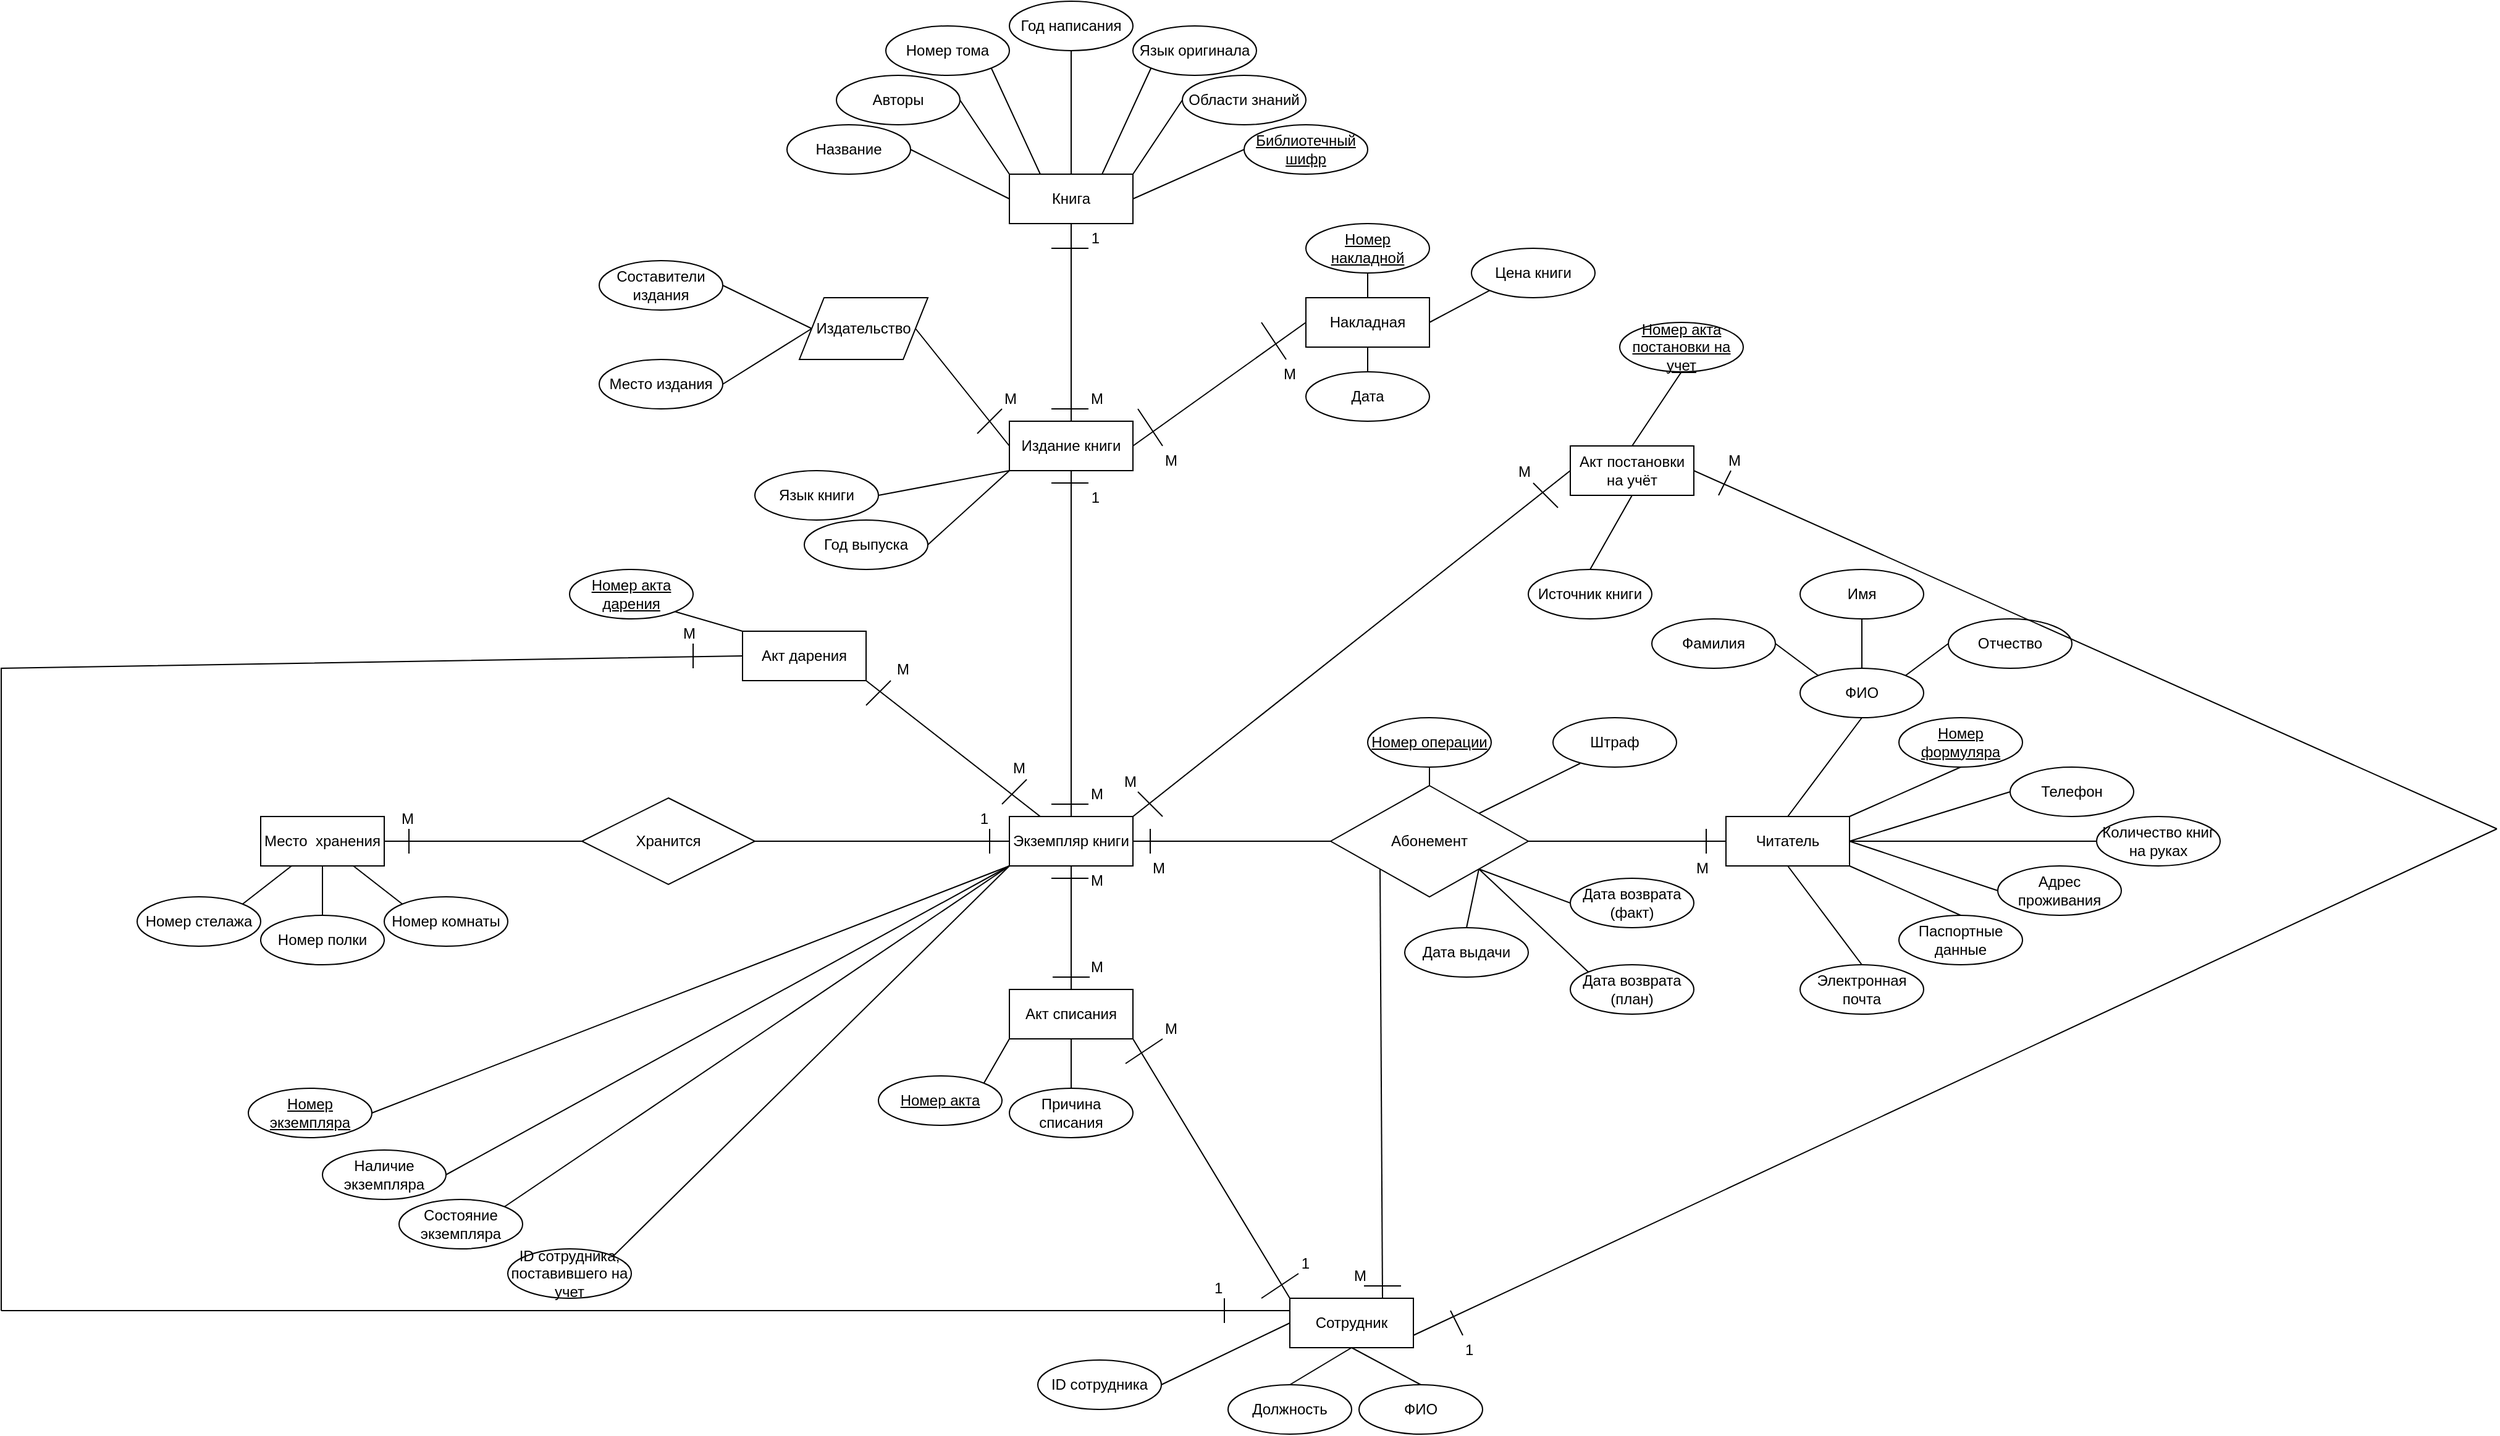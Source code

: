 <mxfile version="21.3.8" type="device">
  <diagram name="Страница 1" id="fXAOdJVnVw7LRPHsal0p">
    <mxGraphModel dx="1775" dy="2585" grid="1" gridSize="10" guides="1" tooltips="1" connect="1" arrows="1" fold="1" page="1" pageScale="2" pageWidth="1169" pageHeight="827" background="none" math="0" shadow="0">
      <root>
        <mxCell id="0" />
        <mxCell id="1" parent="0" />
        <mxCell id="p1_Be9C10OXRyCUgE8wA-2" value="&lt;div&gt;Читатель&lt;/div&gt;" style="whiteSpace=wrap;html=1;align=center;" parent="1" vertex="1">
          <mxGeometry x="1546" y="650" width="100" height="40" as="geometry" />
        </mxCell>
        <mxCell id="p1_Be9C10OXRyCUgE8wA-4" value="&lt;div&gt;ФИО&lt;/div&gt;" style="ellipse;whiteSpace=wrap;html=1;align=center;fontStyle=0" parent="1" vertex="1">
          <mxGeometry x="1606" y="530" width="100" height="40" as="geometry" />
        </mxCell>
        <mxCell id="p1_Be9C10OXRyCUgE8wA-5" value="Номер формуляра" style="ellipse;whiteSpace=wrap;html=1;align=center;fontStyle=4" parent="1" vertex="1">
          <mxGeometry x="1686" y="570" width="100" height="40" as="geometry" />
        </mxCell>
        <mxCell id="p1_Be9C10OXRyCUgE8wA-6" value="&lt;div&gt;Паспортные данные&lt;/div&gt;" style="ellipse;whiteSpace=wrap;html=1;align=center;" parent="1" vertex="1">
          <mxGeometry x="1686" y="730" width="100" height="40" as="geometry" />
        </mxCell>
        <mxCell id="p1_Be9C10OXRyCUgE8wA-7" value="Адрес проживания" style="ellipse;whiteSpace=wrap;html=1;align=center;" parent="1" vertex="1">
          <mxGeometry x="1766" y="690" width="100" height="40" as="geometry" />
        </mxCell>
        <mxCell id="p1_Be9C10OXRyCUgE8wA-8" value="Телефон" style="ellipse;whiteSpace=wrap;html=1;align=center;" parent="1" vertex="1">
          <mxGeometry x="1776" y="610" width="100" height="40" as="geometry" />
        </mxCell>
        <mxCell id="p1_Be9C10OXRyCUgE8wA-9" value="Электронная почта" style="ellipse;whiteSpace=wrap;html=1;align=center;" parent="1" vertex="1">
          <mxGeometry x="1606" y="770" width="100" height="40" as="geometry" />
        </mxCell>
        <mxCell id="p1_Be9C10OXRyCUgE8wA-10" value="" style="endArrow=none;html=1;rounded=0;entryX=0.5;entryY=1;entryDx=0;entryDy=0;exitX=0.5;exitY=0;exitDx=0;exitDy=0;" parent="1" source="p1_Be9C10OXRyCUgE8wA-2" target="p1_Be9C10OXRyCUgE8wA-4" edge="1">
          <mxGeometry relative="1" as="geometry">
            <mxPoint x="1436" y="760" as="sourcePoint" />
            <mxPoint x="1596" y="760" as="targetPoint" />
          </mxGeometry>
        </mxCell>
        <mxCell id="p1_Be9C10OXRyCUgE8wA-11" value="" style="endArrow=none;html=1;rounded=0;entryX=0.5;entryY=1;entryDx=0;entryDy=0;exitX=1;exitY=0;exitDx=0;exitDy=0;" parent="1" source="p1_Be9C10OXRyCUgE8wA-2" target="p1_Be9C10OXRyCUgE8wA-5" edge="1">
          <mxGeometry relative="1" as="geometry">
            <mxPoint x="1436" y="760" as="sourcePoint" />
            <mxPoint x="1596" y="760" as="targetPoint" />
          </mxGeometry>
        </mxCell>
        <mxCell id="p1_Be9C10OXRyCUgE8wA-12" value="" style="endArrow=none;html=1;rounded=0;entryX=0;entryY=0.5;entryDx=0;entryDy=0;exitX=1;exitY=0.5;exitDx=0;exitDy=0;" parent="1" source="p1_Be9C10OXRyCUgE8wA-2" target="p1_Be9C10OXRyCUgE8wA-8" edge="1">
          <mxGeometry relative="1" as="geometry">
            <mxPoint x="1436" y="760" as="sourcePoint" />
            <mxPoint x="1596" y="760" as="targetPoint" />
          </mxGeometry>
        </mxCell>
        <mxCell id="p1_Be9C10OXRyCUgE8wA-13" value="" style="endArrow=none;html=1;rounded=0;exitX=0.5;exitY=1;exitDx=0;exitDy=0;entryX=0.5;entryY=0;entryDx=0;entryDy=0;" parent="1" source="p1_Be9C10OXRyCUgE8wA-2" target="p1_Be9C10OXRyCUgE8wA-9" edge="1">
          <mxGeometry relative="1" as="geometry">
            <mxPoint x="1436" y="760" as="sourcePoint" />
            <mxPoint x="1596" y="760" as="targetPoint" />
          </mxGeometry>
        </mxCell>
        <mxCell id="p1_Be9C10OXRyCUgE8wA-14" value="" style="endArrow=none;html=1;rounded=0;exitX=1;exitY=1;exitDx=0;exitDy=0;entryX=0.5;entryY=0;entryDx=0;entryDy=0;" parent="1" source="p1_Be9C10OXRyCUgE8wA-2" target="p1_Be9C10OXRyCUgE8wA-6" edge="1">
          <mxGeometry relative="1" as="geometry">
            <mxPoint x="1446" y="740" as="sourcePoint" />
            <mxPoint x="1606" y="740" as="targetPoint" />
          </mxGeometry>
        </mxCell>
        <mxCell id="p1_Be9C10OXRyCUgE8wA-15" value="" style="endArrow=none;html=1;rounded=0;exitX=1;exitY=0.5;exitDx=0;exitDy=0;entryX=0;entryY=0.5;entryDx=0;entryDy=0;" parent="1" source="p1_Be9C10OXRyCUgE8wA-2" target="p1_Be9C10OXRyCUgE8wA-7" edge="1">
          <mxGeometry relative="1" as="geometry">
            <mxPoint x="1446" y="740" as="sourcePoint" />
            <mxPoint x="1606" y="740" as="targetPoint" />
          </mxGeometry>
        </mxCell>
        <mxCell id="p1_Be9C10OXRyCUgE8wA-16" value="Абонемент" style="shape=rhombus;perimeter=rhombusPerimeter;whiteSpace=wrap;html=1;align=center;" parent="1" vertex="1">
          <mxGeometry x="1226" y="625" width="160" height="90" as="geometry" />
        </mxCell>
        <mxCell id="p1_Be9C10OXRyCUgE8wA-17" value="" style="endArrow=none;html=1;rounded=0;entryX=1;entryY=0.5;entryDx=0;entryDy=0;exitX=0;exitY=0.5;exitDx=0;exitDy=0;" parent="1" source="p1_Be9C10OXRyCUgE8wA-2" target="p1_Be9C10OXRyCUgE8wA-16" edge="1">
          <mxGeometry relative="1" as="geometry">
            <mxPoint x="1426" y="700" as="sourcePoint" />
            <mxPoint x="1586" y="700" as="targetPoint" />
          </mxGeometry>
        </mxCell>
        <mxCell id="p1_Be9C10OXRyCUgE8wA-18" value="M" style="resizable=0;html=1;whiteSpace=wrap;align=left;verticalAlign=bottom;" parent="p1_Be9C10OXRyCUgE8wA-17" connectable="0" vertex="1">
          <mxGeometry x="-1" relative="1" as="geometry">
            <mxPoint x="-26" y="30" as="offset" />
          </mxGeometry>
        </mxCell>
        <mxCell id="p1_Be9C10OXRyCUgE8wA-28" value="Книга" style="whiteSpace=wrap;html=1;align=center;" parent="1" vertex="1">
          <mxGeometry x="966" y="130" width="100" height="40" as="geometry" />
        </mxCell>
        <mxCell id="p1_Be9C10OXRyCUgE8wA-32" value="" style="endArrow=none;html=1;rounded=0;exitX=1;exitY=0.5;exitDx=0;exitDy=0;entryX=0;entryY=0.5;entryDx=0;entryDy=0;" parent="1" target="p1_Be9C10OXRyCUgE8wA-16" edge="1">
          <mxGeometry relative="1" as="geometry">
            <mxPoint x="1066" y="670" as="sourcePoint" />
            <mxPoint x="1256" y="700" as="targetPoint" />
          </mxGeometry>
        </mxCell>
        <mxCell id="p1_Be9C10OXRyCUgE8wA-33" value="M" style="resizable=0;html=1;whiteSpace=wrap;align=left;verticalAlign=bottom;" parent="p1_Be9C10OXRyCUgE8wA-32" connectable="0" vertex="1">
          <mxGeometry x="-1" relative="1" as="geometry">
            <mxPoint x="14" y="30" as="offset" />
          </mxGeometry>
        </mxCell>
        <mxCell id="4TZB-WGcxCzN_EBqIF76-2" value="" style="endArrow=none;html=1;rounded=0;exitX=0.5;exitY=0;exitDx=0;exitDy=0;" parent="1" target="PKeGHHdxVmDz_WfXFV7r-2" edge="1">
          <mxGeometry relative="1" as="geometry">
            <mxPoint x="1016" y="650" as="sourcePoint" />
            <mxPoint x="1016" y="530" as="targetPoint" />
          </mxGeometry>
        </mxCell>
        <mxCell id="4TZB-WGcxCzN_EBqIF76-3" value="M" style="resizable=0;html=1;whiteSpace=wrap;align=left;verticalAlign=bottom;" parent="4TZB-WGcxCzN_EBqIF76-2" connectable="0" vertex="1">
          <mxGeometry x="-1" relative="1" as="geometry">
            <mxPoint x="14" y="-10" as="offset" />
          </mxGeometry>
        </mxCell>
        <mxCell id="4TZB-WGcxCzN_EBqIF76-5" value="&lt;div&gt;Название&lt;/div&gt;" style="ellipse;whiteSpace=wrap;html=1;align=center;" parent="1" vertex="1">
          <mxGeometry x="786" y="90" width="100" height="40" as="geometry" />
        </mxCell>
        <mxCell id="4TZB-WGcxCzN_EBqIF76-6" value="Авторы" style="ellipse;whiteSpace=wrap;html=1;align=center;" parent="1" vertex="1">
          <mxGeometry x="826" y="50" width="100" height="40" as="geometry" />
        </mxCell>
        <mxCell id="4TZB-WGcxCzN_EBqIF76-7" value="Номер тома" style="ellipse;whiteSpace=wrap;html=1;align=center;" parent="1" vertex="1">
          <mxGeometry x="866" y="10" width="100" height="40" as="geometry" />
        </mxCell>
        <mxCell id="4TZB-WGcxCzN_EBqIF76-8" value="&lt;div&gt;Составители издания&lt;/div&gt;" style="ellipse;whiteSpace=wrap;html=1;align=center;" parent="1" vertex="1">
          <mxGeometry x="634" y="200" width="100" height="40" as="geometry" />
        </mxCell>
        <mxCell id="4TZB-WGcxCzN_EBqIF76-9" value="Язык оригинала" style="ellipse;whiteSpace=wrap;html=1;align=center;" parent="1" vertex="1">
          <mxGeometry x="1066" y="10" width="100" height="40" as="geometry" />
        </mxCell>
        <mxCell id="4TZB-WGcxCzN_EBqIF76-10" value="Язык книги" style="ellipse;whiteSpace=wrap;html=1;align=center;" parent="1" vertex="1">
          <mxGeometry x="760" y="370" width="100" height="40" as="geometry" />
        </mxCell>
        <mxCell id="4TZB-WGcxCzN_EBqIF76-11" value="&lt;div&gt;Области знаний&lt;/div&gt;" style="ellipse;whiteSpace=wrap;html=1;align=center;" parent="1" vertex="1">
          <mxGeometry x="1106" y="50" width="100" height="40" as="geometry" />
        </mxCell>
        <mxCell id="4TZB-WGcxCzN_EBqIF76-12" value="Библиотечный шифр" style="ellipse;whiteSpace=wrap;html=1;align=center;fontStyle=4" parent="1" vertex="1">
          <mxGeometry x="1156" y="90" width="100" height="40" as="geometry" />
        </mxCell>
        <mxCell id="4TZB-WGcxCzN_EBqIF76-13" value="" style="endArrow=none;html=1;rounded=0;entryX=1;entryY=0.5;entryDx=0;entryDy=0;exitX=0;exitY=0.5;exitDx=0;exitDy=0;" parent="1" source="p1_Be9C10OXRyCUgE8wA-28" target="4TZB-WGcxCzN_EBqIF76-5" edge="1">
          <mxGeometry relative="1" as="geometry">
            <mxPoint x="1316" y="330" as="sourcePoint" />
            <mxPoint x="1476" y="330" as="targetPoint" />
          </mxGeometry>
        </mxCell>
        <mxCell id="4TZB-WGcxCzN_EBqIF76-14" value="" style="endArrow=none;html=1;rounded=0;exitX=1;exitY=0.5;exitDx=0;exitDy=0;entryX=0;entryY=0;entryDx=0;entryDy=0;" parent="1" source="4TZB-WGcxCzN_EBqIF76-6" target="p1_Be9C10OXRyCUgE8wA-28" edge="1">
          <mxGeometry relative="1" as="geometry">
            <mxPoint x="926" y="69.5" as="sourcePoint" />
            <mxPoint x="1086" y="69.5" as="targetPoint" />
          </mxGeometry>
        </mxCell>
        <mxCell id="4TZB-WGcxCzN_EBqIF76-15" value="" style="endArrow=none;html=1;rounded=0;exitX=1;exitY=1;exitDx=0;exitDy=0;entryX=0.25;entryY=0;entryDx=0;entryDy=0;" parent="1" source="4TZB-WGcxCzN_EBqIF76-7" target="p1_Be9C10OXRyCUgE8wA-28" edge="1">
          <mxGeometry relative="1" as="geometry">
            <mxPoint x="1026" y="140" as="sourcePoint" />
            <mxPoint x="1186" y="140" as="targetPoint" />
          </mxGeometry>
        </mxCell>
        <mxCell id="4TZB-WGcxCzN_EBqIF76-16" value="" style="endArrow=none;html=1;rounded=0;exitX=1;exitY=0.5;exitDx=0;exitDy=0;entryX=0;entryY=0.5;entryDx=0;entryDy=0;" parent="1" source="4TZB-WGcxCzN_EBqIF76-8" target="kRo_N9MMr0cQoMARdV8Y-3" edge="1">
          <mxGeometry relative="1" as="geometry">
            <mxPoint x="1010" y="130" as="sourcePoint" />
            <mxPoint x="794" y="260" as="targetPoint" />
          </mxGeometry>
        </mxCell>
        <mxCell id="4TZB-WGcxCzN_EBqIF76-17" value="" style="endArrow=none;html=1;rounded=0;exitX=0.75;exitY=0;exitDx=0;exitDy=0;entryX=0;entryY=1;entryDx=0;entryDy=0;" parent="1" source="p1_Be9C10OXRyCUgE8wA-28" target="4TZB-WGcxCzN_EBqIF76-9" edge="1">
          <mxGeometry relative="1" as="geometry">
            <mxPoint x="1026" y="160" as="sourcePoint" />
            <mxPoint x="1186" y="160" as="targetPoint" />
          </mxGeometry>
        </mxCell>
        <mxCell id="4TZB-WGcxCzN_EBqIF76-18" value="" style="endArrow=none;html=1;rounded=0;exitX=0;exitY=1;exitDx=0;exitDy=0;entryX=1;entryY=0.5;entryDx=0;entryDy=0;" parent="1" source="PKeGHHdxVmDz_WfXFV7r-2" target="4TZB-WGcxCzN_EBqIF76-10" edge="1">
          <mxGeometry relative="1" as="geometry">
            <mxPoint x="1066" y="240" as="sourcePoint" />
            <mxPoint x="1226" y="240" as="targetPoint" />
          </mxGeometry>
        </mxCell>
        <mxCell id="4TZB-WGcxCzN_EBqIF76-19" value="" style="endArrow=none;html=1;rounded=0;exitX=1;exitY=0;exitDx=0;exitDy=0;entryX=0;entryY=0.5;entryDx=0;entryDy=0;" parent="1" source="p1_Be9C10OXRyCUgE8wA-28" target="4TZB-WGcxCzN_EBqIF76-11" edge="1">
          <mxGeometry relative="1" as="geometry">
            <mxPoint x="1316" y="330" as="sourcePoint" />
            <mxPoint x="1476" y="330" as="targetPoint" />
          </mxGeometry>
        </mxCell>
        <mxCell id="4TZB-WGcxCzN_EBqIF76-20" value="" style="endArrow=none;html=1;rounded=0;exitX=1;exitY=0.5;exitDx=0;exitDy=0;entryX=0;entryY=0.5;entryDx=0;entryDy=0;" parent="1" source="p1_Be9C10OXRyCUgE8wA-28" target="4TZB-WGcxCzN_EBqIF76-12" edge="1">
          <mxGeometry relative="1" as="geometry">
            <mxPoint x="1146" y="209" as="sourcePoint" />
            <mxPoint x="1146.0" y="110" as="targetPoint" />
          </mxGeometry>
        </mxCell>
        <mxCell id="4TZB-WGcxCzN_EBqIF76-23" value="Год выпуска" style="ellipse;whiteSpace=wrap;html=1;align=center;" parent="1" vertex="1">
          <mxGeometry x="800" y="410" width="100" height="40" as="geometry" />
        </mxCell>
        <mxCell id="4TZB-WGcxCzN_EBqIF76-24" value="Номер экземпляра" style="ellipse;whiteSpace=wrap;html=1;align=center;fontStyle=4" parent="1" vertex="1">
          <mxGeometry x="350" y="870" width="100" height="40" as="geometry" />
        </mxCell>
        <mxCell id="4TZB-WGcxCzN_EBqIF76-28" value="Номер комнаты" style="ellipse;whiteSpace=wrap;html=1;align=center;" parent="1" vertex="1">
          <mxGeometry x="460" y="715" width="100" height="40" as="geometry" />
        </mxCell>
        <mxCell id="4TZB-WGcxCzN_EBqIF76-29" value="&lt;div&gt;Номер стелажа&lt;/div&gt;" style="ellipse;whiteSpace=wrap;html=1;align=center;" parent="1" vertex="1">
          <mxGeometry x="260" y="715" width="100" height="40" as="geometry" />
        </mxCell>
        <mxCell id="4TZB-WGcxCzN_EBqIF76-30" value="Номер полки" style="ellipse;whiteSpace=wrap;html=1;align=center;" parent="1" vertex="1">
          <mxGeometry x="360" y="730" width="100" height="40" as="geometry" />
        </mxCell>
        <mxCell id="4TZB-WGcxCzN_EBqIF76-32" value="ID сотрудника, поставившего на учет" style="ellipse;whiteSpace=wrap;html=1;align=center;" parent="1" vertex="1">
          <mxGeometry x="560" y="1000" width="100" height="40" as="geometry" />
        </mxCell>
        <mxCell id="4TZB-WGcxCzN_EBqIF76-33" value="" style="endArrow=none;html=1;rounded=0;entryX=0;entryY=0;entryDx=0;entryDy=0;exitX=0.75;exitY=1;exitDx=0;exitDy=0;" parent="1" source="DrRs_UDzFUxH884JwZqi-2" target="4TZB-WGcxCzN_EBqIF76-28" edge="1">
          <mxGeometry relative="1" as="geometry">
            <mxPoint x="588" y="802" as="sourcePoint" />
            <mxPoint x="552" y="861.35" as="targetPoint" />
          </mxGeometry>
        </mxCell>
        <mxCell id="4TZB-WGcxCzN_EBqIF76-34" value="" style="endArrow=none;html=1;rounded=0;exitX=0.5;exitY=0;exitDx=0;exitDy=0;entryX=0.5;entryY=1;entryDx=0;entryDy=0;" parent="1" source="4TZB-WGcxCzN_EBqIF76-30" target="DrRs_UDzFUxH884JwZqi-2" edge="1">
          <mxGeometry relative="1" as="geometry">
            <mxPoint x="462" y="901.35" as="sourcePoint" />
            <mxPoint x="548" y="800" as="targetPoint" />
          </mxGeometry>
        </mxCell>
        <mxCell id="4TZB-WGcxCzN_EBqIF76-35" value="" style="endArrow=none;html=1;rounded=0;entryX=1;entryY=0;entryDx=0;entryDy=0;exitX=0.25;exitY=1;exitDx=0;exitDy=0;" parent="1" source="DrRs_UDzFUxH884JwZqi-2" target="4TZB-WGcxCzN_EBqIF76-29" edge="1">
          <mxGeometry relative="1" as="geometry">
            <mxPoint x="328" y="790" as="sourcePoint" />
            <mxPoint x="812" y="701.35" as="targetPoint" />
          </mxGeometry>
        </mxCell>
        <mxCell id="4TZB-WGcxCzN_EBqIF76-39" value="" style="endArrow=none;html=1;rounded=0;exitX=0;exitY=0.5;exitDx=0;exitDy=0;entryX=1;entryY=0.5;entryDx=0;entryDy=0;" parent="1" source="kRo_N9MMr0cQoMARdV8Y-3" target="PKeGHHdxVmDz_WfXFV7r-4" edge="1">
          <mxGeometry relative="1" as="geometry">
            <mxPoint x="794" y="260" as="sourcePoint" />
            <mxPoint x="1330" y="540" as="targetPoint" />
          </mxGeometry>
        </mxCell>
        <mxCell id="4TZB-WGcxCzN_EBqIF76-41" value="" style="endArrow=none;html=1;rounded=0;exitX=1;exitY=0.5;exitDx=0;exitDy=0;entryX=0;entryY=1;entryDx=0;entryDy=0;" parent="1" source="4TZB-WGcxCzN_EBqIF76-23" target="PKeGHHdxVmDz_WfXFV7r-2" edge="1">
          <mxGeometry relative="1" as="geometry">
            <mxPoint x="1196" y="580" as="sourcePoint" />
            <mxPoint x="1356" y="580" as="targetPoint" />
          </mxGeometry>
        </mxCell>
        <mxCell id="4TZB-WGcxCzN_EBqIF76-42" value="" style="endArrow=none;html=1;rounded=0;exitX=1;exitY=0.5;exitDx=0;exitDy=0;entryX=0;entryY=1;entryDx=0;entryDy=0;" parent="1" source="4TZB-WGcxCzN_EBqIF76-24" target="kRo_N9MMr0cQoMARdV8Y-2" edge="1">
          <mxGeometry relative="1" as="geometry">
            <mxPoint x="1196" y="740" as="sourcePoint" />
            <mxPoint x="966" y="670" as="targetPoint" />
          </mxGeometry>
        </mxCell>
        <mxCell id="4TZB-WGcxCzN_EBqIF76-44" value="" style="endArrow=none;html=1;rounded=0;exitX=1;exitY=0;exitDx=0;exitDy=0;entryX=0;entryY=1;entryDx=0;entryDy=0;" parent="1" source="4TZB-WGcxCzN_EBqIF76-32" target="kRo_N9MMr0cQoMARdV8Y-2" edge="1">
          <mxGeometry relative="1" as="geometry">
            <mxPoint x="1196" y="740" as="sourcePoint" />
            <mxPoint x="966" y="670" as="targetPoint" />
          </mxGeometry>
        </mxCell>
        <mxCell id="4TZB-WGcxCzN_EBqIF76-45" value="Количество книг на руках" style="ellipse;whiteSpace=wrap;html=1;align=center;" parent="1" vertex="1">
          <mxGeometry x="1846" y="650" width="100" height="40" as="geometry" />
        </mxCell>
        <mxCell id="4TZB-WGcxCzN_EBqIF76-46" value="" style="endArrow=none;html=1;rounded=0;entryX=0;entryY=0.5;entryDx=0;entryDy=0;" parent="1" target="4TZB-WGcxCzN_EBqIF76-45" edge="1">
          <mxGeometry relative="1" as="geometry">
            <mxPoint x="1646" y="670" as="sourcePoint" />
            <mxPoint x="1356" y="710" as="targetPoint" />
          </mxGeometry>
        </mxCell>
        <mxCell id="4TZB-WGcxCzN_EBqIF76-47" value="&lt;div&gt;Дата выдачи&lt;/div&gt;" style="ellipse;whiteSpace=wrap;html=1;align=center;" parent="1" vertex="1">
          <mxGeometry x="1286" y="740" width="100" height="40" as="geometry" />
        </mxCell>
        <mxCell id="4TZB-WGcxCzN_EBqIF76-49" value="" style="endArrow=none;html=1;rounded=0;entryX=1;entryY=1;entryDx=0;entryDy=0;exitX=0.5;exitY=0;exitDx=0;exitDy=0;" parent="1" source="4TZB-WGcxCzN_EBqIF76-47" target="p1_Be9C10OXRyCUgE8wA-16" edge="1">
          <mxGeometry relative="1" as="geometry">
            <mxPoint x="1296" y="750" as="sourcePoint" />
            <mxPoint x="1356" y="710" as="targetPoint" />
          </mxGeometry>
        </mxCell>
        <mxCell id="4TZB-WGcxCzN_EBqIF76-65" value="Номер операции" style="ellipse;whiteSpace=wrap;html=1;align=center;fontStyle=4;" parent="1" vertex="1">
          <mxGeometry x="1256" y="570" width="100" height="40" as="geometry" />
        </mxCell>
        <mxCell id="4TZB-WGcxCzN_EBqIF76-67" value="" style="endArrow=none;html=1;rounded=0;entryX=0.5;entryY=1;entryDx=0;entryDy=0;exitX=0.5;exitY=0;exitDx=0;exitDy=0;" parent="1" source="p1_Be9C10OXRyCUgE8wA-16" target="4TZB-WGcxCzN_EBqIF76-65" edge="1">
          <mxGeometry relative="1" as="geometry">
            <mxPoint x="1196" y="710" as="sourcePoint" />
            <mxPoint x="1356" y="710" as="targetPoint" />
          </mxGeometry>
        </mxCell>
        <mxCell id="PKeGHHdxVmDz_WfXFV7r-2" value="Издание книги" style="whiteSpace=wrap;html=1;align=center;" parent="1" vertex="1">
          <mxGeometry x="966" y="330" width="100" height="40" as="geometry" />
        </mxCell>
        <mxCell id="PKeGHHdxVmDz_WfXFV7r-4" value="Место издания" style="ellipse;whiteSpace=wrap;html=1;align=center;" parent="1" vertex="1">
          <mxGeometry x="634" y="280" width="100" height="40" as="geometry" />
        </mxCell>
        <mxCell id="PKeGHHdxVmDz_WfXFV7r-6" value="Состояние экземпляра" style="ellipse;whiteSpace=wrap;html=1;align=center;" parent="1" vertex="1">
          <mxGeometry x="472" y="960" width="100" height="40" as="geometry" />
        </mxCell>
        <mxCell id="PKeGHHdxVmDz_WfXFV7r-7" value="" style="endArrow=none;html=1;rounded=0;exitX=1;exitY=0;exitDx=0;exitDy=0;entryX=0;entryY=1;entryDx=0;entryDy=0;" parent="1" source="PKeGHHdxVmDz_WfXFV7r-6" target="kRo_N9MMr0cQoMARdV8Y-2" edge="1">
          <mxGeometry relative="1" as="geometry">
            <mxPoint x="1336" y="580" as="sourcePoint" />
            <mxPoint x="966" y="670" as="targetPoint" />
          </mxGeometry>
        </mxCell>
        <mxCell id="PKeGHHdxVmDz_WfXFV7r-12" value="Наличие экземпляра" style="ellipse;whiteSpace=wrap;html=1;align=center;" parent="1" vertex="1">
          <mxGeometry x="410" y="920" width="100" height="40" as="geometry" />
        </mxCell>
        <mxCell id="PKeGHHdxVmDz_WfXFV7r-13" value="" style="endArrow=none;html=1;rounded=0;entryX=0;entryY=1;entryDx=0;entryDy=0;exitX=1;exitY=0.5;exitDx=0;exitDy=0;" parent="1" source="PKeGHHdxVmDz_WfXFV7r-12" target="kRo_N9MMr0cQoMARdV8Y-2" edge="1">
          <mxGeometry relative="1" as="geometry">
            <mxPoint x="906" y="630" as="sourcePoint" />
            <mxPoint x="966" y="670" as="targetPoint" />
          </mxGeometry>
        </mxCell>
        <mxCell id="PKeGHHdxVmDz_WfXFV7r-28" value="" style="endArrow=none;html=1;rounded=0;exitX=0.5;exitY=1;exitDx=0;exitDy=0;entryX=0.5;entryY=0;entryDx=0;entryDy=0;" parent="1" source="kRo_N9MMr0cQoMARdV8Y-13" target="kRo_N9MMr0cQoMARdV8Y-12" edge="1">
          <mxGeometry relative="1" as="geometry">
            <mxPoint x="1396" y="240" as="sourcePoint" />
            <mxPoint x="1320" y="370" as="targetPoint" />
          </mxGeometry>
        </mxCell>
        <mxCell id="PKeGHHdxVmDz_WfXFV7r-29" value="Фамилия" style="ellipse;whiteSpace=wrap;html=1;align=center;" parent="1" vertex="1">
          <mxGeometry x="1486" y="490" width="100" height="40" as="geometry" />
        </mxCell>
        <mxCell id="PKeGHHdxVmDz_WfXFV7r-30" value="Имя" style="ellipse;whiteSpace=wrap;html=1;align=center;" parent="1" vertex="1">
          <mxGeometry x="1606" y="450" width="100" height="40" as="geometry" />
        </mxCell>
        <mxCell id="PKeGHHdxVmDz_WfXFV7r-32" value="Отчество" style="ellipse;whiteSpace=wrap;html=1;align=center;" parent="1" vertex="1">
          <mxGeometry x="1726" y="490" width="100" height="40" as="geometry" />
        </mxCell>
        <mxCell id="PKeGHHdxVmDz_WfXFV7r-42" value="" style="endArrow=none;html=1;rounded=0;exitX=0.5;exitY=0;exitDx=0;exitDy=0;entryX=0.5;entryY=1;entryDx=0;entryDy=0;" parent="1" source="p1_Be9C10OXRyCUgE8wA-4" target="PKeGHHdxVmDz_WfXFV7r-30" edge="1">
          <mxGeometry relative="1" as="geometry">
            <mxPoint x="1653" y="530" as="sourcePoint" />
            <mxPoint x="1746" y="340" as="targetPoint" />
          </mxGeometry>
        </mxCell>
        <mxCell id="PKeGHHdxVmDz_WfXFV7r-43" value="" style="endArrow=none;html=1;rounded=0;exitX=1;exitY=0.5;exitDx=0;exitDy=0;entryX=0;entryY=0;entryDx=0;entryDy=0;" parent="1" source="PKeGHHdxVmDz_WfXFV7r-29" target="p1_Be9C10OXRyCUgE8wA-4" edge="1">
          <mxGeometry relative="1" as="geometry">
            <mxPoint x="1539" y="470" as="sourcePoint" />
            <mxPoint x="1699" y="470" as="targetPoint" />
          </mxGeometry>
        </mxCell>
        <mxCell id="PKeGHHdxVmDz_WfXFV7r-44" value="" style="endArrow=none;html=1;rounded=0;entryX=0;entryY=0.5;entryDx=0;entryDy=0;exitX=1;exitY=0;exitDx=0;exitDy=0;" parent="1" source="p1_Be9C10OXRyCUgE8wA-4" target="PKeGHHdxVmDz_WfXFV7r-32" edge="1">
          <mxGeometry relative="1" as="geometry">
            <mxPoint x="1689" y="510" as="sourcePoint" />
            <mxPoint x="1759" y="350" as="targetPoint" />
          </mxGeometry>
        </mxCell>
        <mxCell id="PKeGHHdxVmDz_WfXFV7r-47" value="" style="endArrow=none;html=1;rounded=0;entryX=0.5;entryY=1;entryDx=0;entryDy=0;exitX=0.5;exitY=0;exitDx=0;exitDy=0;" parent="1" source="PKeGHHdxVmDz_WfXFV7r-2" target="p1_Be9C10OXRyCUgE8wA-28" edge="1">
          <mxGeometry relative="1" as="geometry">
            <mxPoint x="1299" y="400" as="sourcePoint" />
            <mxPoint x="1459" y="400" as="targetPoint" />
          </mxGeometry>
        </mxCell>
        <mxCell id="PKeGHHdxVmDz_WfXFV7r-48" value="M" style="resizable=0;html=1;whiteSpace=wrap;align=left;verticalAlign=bottom;" parent="PKeGHHdxVmDz_WfXFV7r-47" connectable="0" vertex="1">
          <mxGeometry x="-1" relative="1" as="geometry">
            <mxPoint x="14" y="-10" as="offset" />
          </mxGeometry>
        </mxCell>
        <mxCell id="PKeGHHdxVmDz_WfXFV7r-53" value="" style="endArrow=none;html=1;rounded=0;exitX=0.5;exitY=1;exitDx=0;exitDy=0;" parent="1" target="kRo_N9MMr0cQoMARdV8Y-40" edge="1">
          <mxGeometry relative="1" as="geometry">
            <mxPoint x="1016" y="690" as="sourcePoint" />
            <mxPoint x="1016" y="830" as="targetPoint" />
          </mxGeometry>
        </mxCell>
        <mxCell id="PKeGHHdxVmDz_WfXFV7r-54" value="M" style="resizable=0;html=1;whiteSpace=wrap;align=left;verticalAlign=bottom;" parent="PKeGHHdxVmDz_WfXFV7r-53" connectable="0" vertex="1">
          <mxGeometry x="-1" relative="1" as="geometry">
            <mxPoint x="14" y="20" as="offset" />
          </mxGeometry>
        </mxCell>
        <mxCell id="PKeGHHdxVmDz_WfXFV7r-63" value="Источник книги" style="ellipse;whiteSpace=wrap;html=1;align=center;" parent="1" vertex="1">
          <mxGeometry x="1386" y="450" width="100" height="40" as="geometry" />
        </mxCell>
        <mxCell id="PKeGHHdxVmDz_WfXFV7r-64" value="" style="endArrow=none;html=1;rounded=0;entryX=0.5;entryY=0;entryDx=0;entryDy=0;exitX=0.5;exitY=1;exitDx=0;exitDy=0;" parent="1" source="kRo_N9MMr0cQoMARdV8Y-12" target="PKeGHHdxVmDz_WfXFV7r-63" edge="1">
          <mxGeometry relative="1" as="geometry">
            <mxPoint x="1460" y="370" as="sourcePoint" />
            <mxPoint x="1282" y="1050" as="targetPoint" />
          </mxGeometry>
        </mxCell>
        <mxCell id="PKeGHHdxVmDz_WfXFV7r-65" value="&lt;div&gt;Дата&lt;/div&gt;" style="ellipse;whiteSpace=wrap;html=1;align=center;" parent="1" vertex="1">
          <mxGeometry x="1206" y="290" width="100" height="40" as="geometry" />
        </mxCell>
        <mxCell id="PKeGHHdxVmDz_WfXFV7r-67" value="" style="endArrow=none;html=1;rounded=0;entryX=0.5;entryY=0;entryDx=0;entryDy=0;exitX=0.5;exitY=1;exitDx=0;exitDy=0;" parent="1" source="kRo_N9MMr0cQoMARdV8Y-5" target="PKeGHHdxVmDz_WfXFV7r-65" edge="1">
          <mxGeometry relative="1" as="geometry">
            <mxPoint x="962" y="820" as="sourcePoint" />
            <mxPoint x="1122" y="820" as="targetPoint" />
          </mxGeometry>
        </mxCell>
        <mxCell id="PKeGHHdxVmDz_WfXFV7r-69" value="Номер накладной" style="ellipse;whiteSpace=wrap;html=1;align=center;fontStyle=4;" parent="1" vertex="1">
          <mxGeometry x="1206" y="170" width="100" height="40" as="geometry" />
        </mxCell>
        <mxCell id="PKeGHHdxVmDz_WfXFV7r-72" value="" style="endArrow=none;html=1;rounded=0;entryX=0.5;entryY=1;entryDx=0;entryDy=0;exitX=0.5;exitY=0;exitDx=0;exitDy=0;" parent="1" source="kRo_N9MMr0cQoMARdV8Y-5" target="PKeGHHdxVmDz_WfXFV7r-69" edge="1">
          <mxGeometry relative="1" as="geometry">
            <mxPoint x="1032" y="840" as="sourcePoint" />
            <mxPoint x="1192" y="840" as="targetPoint" />
          </mxGeometry>
        </mxCell>
        <mxCell id="kRo_N9MMr0cQoMARdV8Y-2" value="&lt;div&gt;Экземпляр книги&lt;/div&gt;" style="whiteSpace=wrap;html=1;align=center;" parent="1" vertex="1">
          <mxGeometry x="966" y="650" width="100" height="40" as="geometry" />
        </mxCell>
        <mxCell id="kRo_N9MMr0cQoMARdV8Y-3" value="Издательство" style="shape=parallelogram;perimeter=parallelogramPerimeter;whiteSpace=wrap;html=1;fixedSize=1;" parent="1" vertex="1">
          <mxGeometry x="796" y="230" width="104" height="50" as="geometry" />
        </mxCell>
        <mxCell id="kRo_N9MMr0cQoMARdV8Y-5" value="Накладная" style="whiteSpace=wrap;html=1;align=center;" parent="1" vertex="1">
          <mxGeometry x="1206" y="230" width="100" height="40" as="geometry" />
        </mxCell>
        <mxCell id="kRo_N9MMr0cQoMARdV8Y-6" value="" style="endArrow=none;html=1;rounded=0;entryX=0;entryY=0.5;entryDx=0;entryDy=0;exitX=1;exitY=0.5;exitDx=0;exitDy=0;" parent="1" source="PKeGHHdxVmDz_WfXFV7r-2" target="kRo_N9MMr0cQoMARdV8Y-5" edge="1">
          <mxGeometry relative="1" as="geometry">
            <mxPoint x="930" y="530" as="sourcePoint" />
            <mxPoint x="1090" y="530" as="targetPoint" />
          </mxGeometry>
        </mxCell>
        <mxCell id="kRo_N9MMr0cQoMARdV8Y-7" value="M" style="resizable=0;html=1;whiteSpace=wrap;align=left;verticalAlign=bottom;" parent="kRo_N9MMr0cQoMARdV8Y-6" connectable="0" vertex="1">
          <mxGeometry x="-1" relative="1" as="geometry">
            <mxPoint x="24" y="20" as="offset" />
          </mxGeometry>
        </mxCell>
        <mxCell id="kRo_N9MMr0cQoMARdV8Y-8" value="M" style="resizable=0;html=1;whiteSpace=wrap;align=right;verticalAlign=bottom;" parent="kRo_N9MMr0cQoMARdV8Y-6" connectable="0" vertex="1">
          <mxGeometry x="1" relative="1" as="geometry">
            <mxPoint x="-6" y="50" as="offset" />
          </mxGeometry>
        </mxCell>
        <mxCell id="kRo_N9MMr0cQoMARdV8Y-12" value="Акт постановки на учёт" style="whiteSpace=wrap;html=1;align=center;" parent="1" vertex="1">
          <mxGeometry x="1420" y="350" width="100" height="40" as="geometry" />
        </mxCell>
        <mxCell id="kRo_N9MMr0cQoMARdV8Y-13" value="Номер акта постановки на учет" style="ellipse;whiteSpace=wrap;html=1;align=center;fontStyle=4;" parent="1" vertex="1">
          <mxGeometry x="1460" y="250" width="100" height="40" as="geometry" />
        </mxCell>
        <mxCell id="kRo_N9MMr0cQoMARdV8Y-21" value="&lt;div&gt;Дата возврата&lt;/div&gt;&lt;div&gt;(факт)&lt;br&gt;&lt;/div&gt;" style="ellipse;whiteSpace=wrap;html=1;align=center;" parent="1" vertex="1">
          <mxGeometry x="1420" y="700" width="100" height="40" as="geometry" />
        </mxCell>
        <mxCell id="kRo_N9MMr0cQoMARdV8Y-22" style="edgeStyle=orthogonalEdgeStyle;rounded=0;orthogonalLoop=1;jettySize=auto;html=1;exitX=0.5;exitY=1;exitDx=0;exitDy=0;" parent="1" source="4TZB-WGcxCzN_EBqIF76-65" target="4TZB-WGcxCzN_EBqIF76-65" edge="1">
          <mxGeometry relative="1" as="geometry" />
        </mxCell>
        <mxCell id="kRo_N9MMr0cQoMARdV8Y-24" value="" style="endArrow=none;html=1;rounded=0;exitX=1;exitY=1;exitDx=0;exitDy=0;entryX=0;entryY=0.5;entryDx=0;entryDy=0;" parent="1" source="p1_Be9C10OXRyCUgE8wA-16" target="kRo_N9MMr0cQoMARdV8Y-21" edge="1">
          <mxGeometry relative="1" as="geometry">
            <mxPoint x="1260" y="710" as="sourcePoint" />
            <mxPoint x="1420" y="710" as="targetPoint" />
          </mxGeometry>
        </mxCell>
        <mxCell id="kRo_N9MMr0cQoMARdV8Y-27" value="" style="endArrow=none;html=1;rounded=0;entryX=0;entryY=0;entryDx=0;entryDy=0;exitX=1;exitY=1;exitDx=0;exitDy=0;" parent="1" source="p1_Be9C10OXRyCUgE8wA-16" target="DrRs_UDzFUxH884JwZqi-16" edge="1">
          <mxGeometry relative="1" as="geometry">
            <mxPoint x="1260" y="710" as="sourcePoint" />
            <mxPoint x="1500.645" y="775.858" as="targetPoint" />
          </mxGeometry>
        </mxCell>
        <mxCell id="kRo_N9MMr0cQoMARdV8Y-31" value="" style="endArrow=none;html=1;rounded=0;exitX=0;exitY=0.5;exitDx=0;exitDy=0;entryX=1;entryY=0.5;entryDx=0;entryDy=0;" parent="1" source="PKeGHHdxVmDz_WfXFV7r-2" target="kRo_N9MMr0cQoMARdV8Y-3" edge="1">
          <mxGeometry relative="1" as="geometry">
            <mxPoint x="970" y="355" as="sourcePoint" />
            <mxPoint x="920" y="300" as="targetPoint" />
          </mxGeometry>
        </mxCell>
        <mxCell id="kRo_N9MMr0cQoMARdV8Y-32" value="M" style="resizable=0;html=1;whiteSpace=wrap;align=left;verticalAlign=bottom;" parent="kRo_N9MMr0cQoMARdV8Y-31" connectable="0" vertex="1">
          <mxGeometry x="-1" relative="1" as="geometry">
            <mxPoint x="-6" y="-30" as="offset" />
          </mxGeometry>
        </mxCell>
        <mxCell id="kRo_N9MMr0cQoMARdV8Y-40" value="Акт списания" style="whiteSpace=wrap;html=1;align=center;" parent="1" vertex="1">
          <mxGeometry x="966" y="790" width="100" height="40" as="geometry" />
        </mxCell>
        <mxCell id="kRo_N9MMr0cQoMARdV8Y-41" value="" style="endArrow=none;html=1;rounded=0;entryX=0;entryY=1;entryDx=0;entryDy=0;exitX=1;exitY=0;exitDx=0;exitDy=0;" parent="1" source="kRo_N9MMr0cQoMARdV8Y-42" target="kRo_N9MMr0cQoMARdV8Y-40" edge="1">
          <mxGeometry relative="1" as="geometry">
            <mxPoint x="910" y="870" as="sourcePoint" />
            <mxPoint x="926" y="889.38" as="targetPoint" />
          </mxGeometry>
        </mxCell>
        <mxCell id="kRo_N9MMr0cQoMARdV8Y-42" value="Номер акта" style="ellipse;whiteSpace=wrap;html=1;align=center;fontStyle=4;" parent="1" vertex="1">
          <mxGeometry x="860" y="860" width="100" height="40" as="geometry" />
        </mxCell>
        <mxCell id="kRo_N9MMr0cQoMARdV8Y-43" value="Причина списания" style="ellipse;whiteSpace=wrap;html=1;align=center;" parent="1" vertex="1">
          <mxGeometry x="966" y="870" width="100" height="40" as="geometry" />
        </mxCell>
        <mxCell id="kRo_N9MMr0cQoMARdV8Y-44" value="" style="endArrow=none;html=1;rounded=0;exitX=0.5;exitY=1;exitDx=0;exitDy=0;entryX=0.5;entryY=0;entryDx=0;entryDy=0;" parent="1" source="kRo_N9MMr0cQoMARdV8Y-40" target="kRo_N9MMr0cQoMARdV8Y-43" edge="1">
          <mxGeometry relative="1" as="geometry">
            <mxPoint x="1060" y="810" as="sourcePoint" />
            <mxPoint x="1220" y="810" as="targetPoint" />
          </mxGeometry>
        </mxCell>
        <mxCell id="kRo_N9MMr0cQoMARdV8Y-45" value="ID сотрудника" style="ellipse;whiteSpace=wrap;html=1;align=center;" parent="1" vertex="1">
          <mxGeometry x="989" y="1090" width="100" height="40" as="geometry" />
        </mxCell>
        <mxCell id="kRo_N9MMr0cQoMARdV8Y-50" style="edgeStyle=orthogonalEdgeStyle;rounded=0;orthogonalLoop=1;jettySize=auto;html=1;exitX=0.5;exitY=1;exitDx=0;exitDy=0;" parent="1" source="4TZB-WGcxCzN_EBqIF76-47" target="4TZB-WGcxCzN_EBqIF76-47" edge="1">
          <mxGeometry relative="1" as="geometry" />
        </mxCell>
        <mxCell id="kRo_N9MMr0cQoMARdV8Y-51" value="Сотрудник" style="whiteSpace=wrap;html=1;align=center;" parent="1" vertex="1">
          <mxGeometry x="1193" y="1040" width="100" height="40" as="geometry" />
        </mxCell>
        <mxCell id="kRo_N9MMr0cQoMARdV8Y-53" value="" style="endArrow=none;html=1;rounded=0;exitX=0.75;exitY=0;exitDx=0;exitDy=0;entryX=0;entryY=1;entryDx=0;entryDy=0;" parent="1" source="kRo_N9MMr0cQoMARdV8Y-51" target="p1_Be9C10OXRyCUgE8wA-16" edge="1">
          <mxGeometry relative="1" as="geometry">
            <mxPoint x="1060" y="660" as="sourcePoint" />
            <mxPoint x="1220" y="660" as="targetPoint" />
          </mxGeometry>
        </mxCell>
        <mxCell id="kRo_N9MMr0cQoMARdV8Y-54" value="M" style="resizable=0;html=1;whiteSpace=wrap;align=left;verticalAlign=bottom;" parent="kRo_N9MMr0cQoMARdV8Y-53" connectable="0" vertex="1">
          <mxGeometry x="-1" relative="1" as="geometry">
            <mxPoint x="-25" y="-10" as="offset" />
          </mxGeometry>
        </mxCell>
        <mxCell id="kRo_N9MMr0cQoMARdV8Y-56" value="ФИО" style="ellipse;whiteSpace=wrap;html=1;align=center;" parent="1" vertex="1">
          <mxGeometry x="1249" y="1110" width="100" height="40" as="geometry" />
        </mxCell>
        <mxCell id="kRo_N9MMr0cQoMARdV8Y-57" value="Должность" style="ellipse;whiteSpace=wrap;html=1;align=center;" parent="1" vertex="1">
          <mxGeometry x="1143" y="1110" width="100" height="40" as="geometry" />
        </mxCell>
        <mxCell id="kRo_N9MMr0cQoMARdV8Y-58" value="" style="endArrow=none;html=1;rounded=0;entryX=0.5;entryY=0;entryDx=0;entryDy=0;exitX=0.5;exitY=1;exitDx=0;exitDy=0;" parent="1" source="kRo_N9MMr0cQoMARdV8Y-51" target="kRo_N9MMr0cQoMARdV8Y-57" edge="1">
          <mxGeometry relative="1" as="geometry">
            <mxPoint x="1097" y="910" as="sourcePoint" />
            <mxPoint x="1257" y="910" as="targetPoint" />
          </mxGeometry>
        </mxCell>
        <mxCell id="kRo_N9MMr0cQoMARdV8Y-59" value="" style="endArrow=none;html=1;rounded=0;entryX=0.5;entryY=0;entryDx=0;entryDy=0;exitX=0.5;exitY=1;exitDx=0;exitDy=0;" parent="1" source="kRo_N9MMr0cQoMARdV8Y-51" target="kRo_N9MMr0cQoMARdV8Y-56" edge="1">
          <mxGeometry relative="1" as="geometry">
            <mxPoint x="1243" y="900" as="sourcePoint" />
            <mxPoint x="1233" y="730" as="targetPoint" />
          </mxGeometry>
        </mxCell>
        <mxCell id="kRo_N9MMr0cQoMARdV8Y-65" value="" style="endArrow=none;html=1;rounded=0;entryX=1;entryY=0;entryDx=0;entryDy=0;exitX=0;exitY=0.5;exitDx=0;exitDy=0;" parent="1" source="kRo_N9MMr0cQoMARdV8Y-12" target="kRo_N9MMr0cQoMARdV8Y-2" edge="1">
          <mxGeometry relative="1" as="geometry">
            <mxPoint x="1330" y="490" as="sourcePoint" />
            <mxPoint x="1240" y="550" as="targetPoint" />
            <Array as="points" />
          </mxGeometry>
        </mxCell>
        <mxCell id="DrRs_UDzFUxH884JwZqi-1" value="Хранится" style="rhombus;whiteSpace=wrap;html=1;" parent="1" vertex="1">
          <mxGeometry x="620" y="635" width="140" height="70" as="geometry" />
        </mxCell>
        <mxCell id="DrRs_UDzFUxH884JwZqi-2" value="Место&amp;nbsp; хранения" style="whiteSpace=wrap;html=1;align=center;" parent="1" vertex="1">
          <mxGeometry x="360" y="650" width="100" height="40" as="geometry" />
        </mxCell>
        <mxCell id="DrRs_UDzFUxH884JwZqi-4" value="" style="endArrow=none;html=1;rounded=0;entryX=0;entryY=0.5;entryDx=0;entryDy=0;exitX=1;exitY=0.5;exitDx=0;exitDy=0;" parent="1" source="DrRs_UDzFUxH884JwZqi-1" target="kRo_N9MMr0cQoMARdV8Y-2" edge="1">
          <mxGeometry relative="1" as="geometry">
            <mxPoint x="1050" y="680" as="sourcePoint" />
            <mxPoint x="1210" y="680" as="targetPoint" />
          </mxGeometry>
        </mxCell>
        <mxCell id="DrRs_UDzFUxH884JwZqi-5" value="1" style="resizable=0;html=1;whiteSpace=wrap;align=right;verticalAlign=bottom;" parent="DrRs_UDzFUxH884JwZqi-4" connectable="0" vertex="1">
          <mxGeometry x="1" relative="1" as="geometry">
            <mxPoint x="-16" y="-10" as="offset" />
          </mxGeometry>
        </mxCell>
        <mxCell id="DrRs_UDzFUxH884JwZqi-6" value="" style="endArrow=none;html=1;rounded=0;entryX=0;entryY=0.5;entryDx=0;entryDy=0;exitX=1;exitY=0.5;exitDx=0;exitDy=0;" parent="1" source="DrRs_UDzFUxH884JwZqi-2" target="DrRs_UDzFUxH884JwZqi-1" edge="1">
          <mxGeometry relative="1" as="geometry">
            <mxPoint x="898" y="570" as="sourcePoint" />
            <mxPoint x="1058" y="570" as="targetPoint" />
          </mxGeometry>
        </mxCell>
        <mxCell id="DrRs_UDzFUxH884JwZqi-7" value="M" style="resizable=0;html=1;whiteSpace=wrap;align=left;verticalAlign=bottom;" parent="DrRs_UDzFUxH884JwZqi-6" connectable="0" vertex="1">
          <mxGeometry x="-1" relative="1" as="geometry">
            <mxPoint x="12" y="-10" as="offset" />
          </mxGeometry>
        </mxCell>
        <mxCell id="DrRs_UDzFUxH884JwZqi-10" value="" style="endArrow=none;html=1;rounded=0;entryX=0;entryY=0.5;entryDx=0;entryDy=0;exitX=1;exitY=0.5;exitDx=0;exitDy=0;" parent="1" source="kRo_N9MMr0cQoMARdV8Y-45" target="kRo_N9MMr0cQoMARdV8Y-51" edge="1">
          <mxGeometry relative="1" as="geometry">
            <mxPoint x="993" y="750" as="sourcePoint" />
            <mxPoint x="1153" y="750" as="targetPoint" />
          </mxGeometry>
        </mxCell>
        <mxCell id="DrRs_UDzFUxH884JwZqi-14" value="Год написания" style="ellipse;whiteSpace=wrap;html=1;align=center;" parent="1" vertex="1">
          <mxGeometry x="966" y="-10" width="100" height="40" as="geometry" />
        </mxCell>
        <mxCell id="DrRs_UDzFUxH884JwZqi-15" value="" style="endArrow=none;html=1;rounded=0;entryX=0.5;entryY=1;entryDx=0;entryDy=0;exitX=0.5;exitY=0;exitDx=0;exitDy=0;" parent="1" source="p1_Be9C10OXRyCUgE8wA-28" target="DrRs_UDzFUxH884JwZqi-14" edge="1">
          <mxGeometry relative="1" as="geometry">
            <mxPoint x="1070" y="270" as="sourcePoint" />
            <mxPoint x="1230" y="270" as="targetPoint" />
          </mxGeometry>
        </mxCell>
        <mxCell id="DrRs_UDzFUxH884JwZqi-16" value="&lt;div&gt;Дата возврата&lt;/div&gt;&lt;div&gt;(план)&lt;br&gt;&lt;/div&gt;" style="ellipse;whiteSpace=wrap;html=1;align=center;" parent="1" vertex="1">
          <mxGeometry x="1420" y="770" width="100" height="40" as="geometry" />
        </mxCell>
        <mxCell id="DrRs_UDzFUxH884JwZqi-17" value="Штраф" style="ellipse;whiteSpace=wrap;html=1;align=center;" parent="1" vertex="1">
          <mxGeometry x="1406" y="570" width="100" height="40" as="geometry" />
        </mxCell>
        <mxCell id="DrRs_UDzFUxH884JwZqi-18" value="" style="endArrow=none;html=1;rounded=0;exitX=0.22;exitY=0.925;exitDx=0;exitDy=0;entryX=1;entryY=0;entryDx=0;entryDy=0;exitPerimeter=0;" parent="1" source="DrRs_UDzFUxH884JwZqi-17" target="p1_Be9C10OXRyCUgE8wA-16" edge="1">
          <mxGeometry relative="1" as="geometry">
            <mxPoint x="1120" y="620" as="sourcePoint" />
            <mxPoint x="1280" y="620" as="targetPoint" />
          </mxGeometry>
        </mxCell>
        <mxCell id="DrRs_UDzFUxH884JwZqi-22" value="" style="endArrow=none;html=1;rounded=0;" parent="1" edge="1">
          <mxGeometry width="50" height="50" relative="1" as="geometry">
            <mxPoint x="940" y="340" as="sourcePoint" />
            <mxPoint x="960" y="320" as="targetPoint" />
          </mxGeometry>
        </mxCell>
        <mxCell id="DrRs_UDzFUxH884JwZqi-23" value="" style="endArrow=none;html=1;rounded=0;" parent="1" edge="1">
          <mxGeometry width="50" height="50" relative="1" as="geometry">
            <mxPoint x="1000" y="320" as="sourcePoint" />
            <mxPoint x="1030" y="320" as="targetPoint" />
          </mxGeometry>
        </mxCell>
        <mxCell id="DrRs_UDzFUxH884JwZqi-24" value="" style="endArrow=none;html=1;rounded=0;" parent="1" edge="1">
          <mxGeometry width="50" height="50" relative="1" as="geometry">
            <mxPoint x="1090" y="350" as="sourcePoint" />
            <mxPoint x="1070" y="320" as="targetPoint" />
          </mxGeometry>
        </mxCell>
        <mxCell id="DrRs_UDzFUxH884JwZqi-25" value="" style="endArrow=none;html=1;rounded=0;" parent="1" edge="1">
          <mxGeometry width="50" height="50" relative="1" as="geometry">
            <mxPoint x="1190" y="280" as="sourcePoint" />
            <mxPoint x="1170" y="250" as="targetPoint" />
          </mxGeometry>
        </mxCell>
        <mxCell id="DrRs_UDzFUxH884JwZqi-26" value="" style="endArrow=none;html=1;rounded=0;" parent="1" edge="1">
          <mxGeometry relative="1" as="geometry">
            <mxPoint x="1000" y="190" as="sourcePoint" />
            <mxPoint x="1030" y="190" as="targetPoint" />
          </mxGeometry>
        </mxCell>
        <mxCell id="DrRs_UDzFUxH884JwZqi-27" value="1" style="resizable=0;html=1;whiteSpace=wrap;align=right;verticalAlign=bottom;" parent="DrRs_UDzFUxH884JwZqi-26" connectable="0" vertex="1">
          <mxGeometry x="1" relative="1" as="geometry">
            <mxPoint x="10" as="offset" />
          </mxGeometry>
        </mxCell>
        <mxCell id="DrRs_UDzFUxH884JwZqi-28" value="" style="endArrow=none;html=1;rounded=0;" parent="1" edge="1">
          <mxGeometry relative="1" as="geometry">
            <mxPoint x="950" y="660" as="sourcePoint" />
            <mxPoint x="950" y="680" as="targetPoint" />
          </mxGeometry>
        </mxCell>
        <mxCell id="DrRs_UDzFUxH884JwZqi-29" value="" style="endArrow=none;html=1;rounded=0;" parent="1" edge="1">
          <mxGeometry relative="1" as="geometry">
            <mxPoint x="480" y="680" as="sourcePoint" />
            <mxPoint x="480" y="660" as="targetPoint" />
          </mxGeometry>
        </mxCell>
        <mxCell id="DrRs_UDzFUxH884JwZqi-30" value="" style="endArrow=none;html=1;rounded=0;" parent="1" edge="1">
          <mxGeometry relative="1" as="geometry">
            <mxPoint x="1000" y="700" as="sourcePoint" />
            <mxPoint x="1030" y="700" as="targetPoint" />
          </mxGeometry>
        </mxCell>
        <mxCell id="DrRs_UDzFUxH884JwZqi-31" value="" style="endArrow=none;html=1;rounded=0;" parent="1" edge="1">
          <mxGeometry relative="1" as="geometry">
            <mxPoint x="1001" y="780" as="sourcePoint" />
            <mxPoint x="1031" y="780" as="targetPoint" />
          </mxGeometry>
        </mxCell>
        <mxCell id="DrRs_UDzFUxH884JwZqi-32" value="M" style="resizable=0;html=1;whiteSpace=wrap;align=left;verticalAlign=bottom;" parent="DrRs_UDzFUxH884JwZqi-31" connectable="0" vertex="1">
          <mxGeometry x="-1" relative="1" as="geometry">
            <mxPoint x="29" as="offset" />
          </mxGeometry>
        </mxCell>
        <mxCell id="DrRs_UDzFUxH884JwZqi-34" value="" style="endArrow=none;html=1;rounded=0;" parent="1" edge="1">
          <mxGeometry relative="1" as="geometry">
            <mxPoint x="1080" y="660" as="sourcePoint" />
            <mxPoint x="1080" y="680" as="targetPoint" />
          </mxGeometry>
        </mxCell>
        <mxCell id="DrRs_UDzFUxH884JwZqi-35" value="" style="endArrow=none;html=1;rounded=0;" parent="1" edge="1">
          <mxGeometry relative="1" as="geometry">
            <mxPoint x="1000" y="640" as="sourcePoint" />
            <mxPoint x="1030" y="640" as="targetPoint" />
          </mxGeometry>
        </mxCell>
        <mxCell id="DrRs_UDzFUxH884JwZqi-36" value="" style="endArrow=none;html=1;rounded=0;" parent="1" edge="1">
          <mxGeometry relative="1" as="geometry">
            <mxPoint x="1000" y="380" as="sourcePoint" />
            <mxPoint x="1030" y="380" as="targetPoint" />
          </mxGeometry>
        </mxCell>
        <mxCell id="DrRs_UDzFUxH884JwZqi-37" value="1" style="resizable=0;html=1;whiteSpace=wrap;align=right;verticalAlign=bottom;" parent="DrRs_UDzFUxH884JwZqi-36" connectable="0" vertex="1">
          <mxGeometry x="1" relative="1" as="geometry">
            <mxPoint x="10" y="20" as="offset" />
          </mxGeometry>
        </mxCell>
        <mxCell id="DrRs_UDzFUxH884JwZqi-38" value="" style="endArrow=none;html=1;rounded=0;" parent="1" edge="1">
          <mxGeometry relative="1" as="geometry">
            <mxPoint x="1253" y="1030" as="sourcePoint" />
            <mxPoint x="1283" y="1030" as="targetPoint" />
          </mxGeometry>
        </mxCell>
        <mxCell id="DrRs_UDzFUxH884JwZqi-39" value="" style="endArrow=none;html=1;rounded=0;" parent="1" edge="1">
          <mxGeometry relative="1" as="geometry">
            <mxPoint x="1530" y="660" as="sourcePoint" />
            <mxPoint x="1530" y="680" as="targetPoint" />
          </mxGeometry>
        </mxCell>
        <mxCell id="DrRs_UDzFUxH884JwZqi-41" value="Акт дарения" style="whiteSpace=wrap;html=1;align=center;" parent="1" vertex="1">
          <mxGeometry x="750" y="500" width="100" height="40" as="geometry" />
        </mxCell>
        <mxCell id="DrRs_UDzFUxH884JwZqi-42" value="Номер акта дарения" style="ellipse;whiteSpace=wrap;html=1;align=center;fontStyle=4;" parent="1" vertex="1">
          <mxGeometry x="610" y="450" width="100" height="40" as="geometry" />
        </mxCell>
        <mxCell id="DrRs_UDzFUxH884JwZqi-43" value="" style="endArrow=none;html=1;rounded=0;exitX=1;exitY=1;exitDx=0;exitDy=0;entryX=0;entryY=0;entryDx=0;entryDy=0;" parent="1" source="DrRs_UDzFUxH884JwZqi-42" target="DrRs_UDzFUxH884JwZqi-41" edge="1">
          <mxGeometry relative="1" as="geometry">
            <mxPoint x="790" y="540" as="sourcePoint" />
            <mxPoint x="950" y="540" as="targetPoint" />
          </mxGeometry>
        </mxCell>
        <mxCell id="DrRs_UDzFUxH884JwZqi-44" value="" style="endArrow=none;html=1;rounded=0;exitX=1;exitY=1;exitDx=0;exitDy=0;entryX=0.25;entryY=0;entryDx=0;entryDy=0;" parent="1" source="DrRs_UDzFUxH884JwZqi-41" target="kRo_N9MMr0cQoMARdV8Y-2" edge="1">
          <mxGeometry relative="1" as="geometry">
            <mxPoint x="790" y="540" as="sourcePoint" />
            <mxPoint x="950" y="540" as="targetPoint" />
          </mxGeometry>
        </mxCell>
        <mxCell id="DrRs_UDzFUxH884JwZqi-47" value="" style="endArrow=none;html=1;rounded=0;" parent="1" edge="1">
          <mxGeometry relative="1" as="geometry">
            <mxPoint x="1070" y="630" as="sourcePoint" />
            <mxPoint x="1090" y="650" as="targetPoint" />
          </mxGeometry>
        </mxCell>
        <mxCell id="DrRs_UDzFUxH884JwZqi-48" value="M" style="resizable=0;html=1;whiteSpace=wrap;align=right;verticalAlign=bottom;" parent="DrRs_UDzFUxH884JwZqi-47" connectable="0" vertex="1">
          <mxGeometry x="1" relative="1" as="geometry">
            <mxPoint x="-20" y="-20" as="offset" />
          </mxGeometry>
        </mxCell>
        <mxCell id="DrRs_UDzFUxH884JwZqi-49" value="" style="endArrow=none;html=1;rounded=0;" parent="1" edge="1">
          <mxGeometry relative="1" as="geometry">
            <mxPoint x="1410" y="400" as="sourcePoint" />
            <mxPoint x="1390" y="380" as="targetPoint" />
          </mxGeometry>
        </mxCell>
        <mxCell id="DrRs_UDzFUxH884JwZqi-50" value="M" style="resizable=0;html=1;whiteSpace=wrap;align=right;verticalAlign=bottom;" parent="DrRs_UDzFUxH884JwZqi-49" connectable="0" vertex="1">
          <mxGeometry x="1" relative="1" as="geometry" />
        </mxCell>
        <mxCell id="DrRs_UDzFUxH884JwZqi-51" value="" style="endArrow=none;html=1;rounded=0;" parent="1" edge="1">
          <mxGeometry relative="1" as="geometry">
            <mxPoint x="960" y="640" as="sourcePoint" />
            <mxPoint x="980" y="620" as="targetPoint" />
          </mxGeometry>
        </mxCell>
        <mxCell id="DrRs_UDzFUxH884JwZqi-52" value="M" style="resizable=0;html=1;whiteSpace=wrap;align=right;verticalAlign=bottom;" parent="DrRs_UDzFUxH884JwZqi-51" connectable="0" vertex="1">
          <mxGeometry x="1" relative="1" as="geometry" />
        </mxCell>
        <mxCell id="DrRs_UDzFUxH884JwZqi-53" value="" style="endArrow=none;html=1;rounded=0;" parent="1" edge="1">
          <mxGeometry relative="1" as="geometry">
            <mxPoint x="850" y="560" as="sourcePoint" />
            <mxPoint x="870" y="540" as="targetPoint" />
          </mxGeometry>
        </mxCell>
        <mxCell id="DrRs_UDzFUxH884JwZqi-54" value="M" style="resizable=0;html=1;whiteSpace=wrap;align=right;verticalAlign=bottom;" parent="DrRs_UDzFUxH884JwZqi-53" connectable="0" vertex="1">
          <mxGeometry x="1" relative="1" as="geometry">
            <mxPoint x="16" as="offset" />
          </mxGeometry>
        </mxCell>
        <mxCell id="6HvGipflXa48CZ0Cs9Gs-5" value="" style="endArrow=none;html=1;rounded=0;exitX=1;exitY=0.75;exitDx=0;exitDy=0;entryX=0.5;entryY=1;entryDx=0;entryDy=0;" parent="1" source="kRo_N9MMr0cQoMARdV8Y-51" edge="1">
          <mxGeometry relative="1" as="geometry">
            <mxPoint x="1170" y="770" as="sourcePoint" />
            <mxPoint x="2170" y="660" as="targetPoint" />
          </mxGeometry>
        </mxCell>
        <mxCell id="6HvGipflXa48CZ0Cs9Gs-6" value="1" style="resizable=0;html=1;whiteSpace=wrap;align=left;verticalAlign=bottom;" parent="6HvGipflXa48CZ0Cs9Gs-5" connectable="0" vertex="1">
          <mxGeometry x="-1" relative="1" as="geometry">
            <mxPoint x="40" y="20" as="offset" />
          </mxGeometry>
        </mxCell>
        <mxCell id="6HvGipflXa48CZ0Cs9Gs-8" value="" style="endArrow=none;html=1;rounded=0;" parent="1" edge="1">
          <mxGeometry relative="1" as="geometry">
            <mxPoint x="1323" y="1050" as="sourcePoint" />
            <mxPoint x="1333" y="1070" as="targetPoint" />
          </mxGeometry>
        </mxCell>
        <mxCell id="6HvGipflXa48CZ0Cs9Gs-10" value="" style="endArrow=none;html=1;rounded=0;exitX=1;exitY=0.5;exitDx=0;exitDy=0;" parent="1" source="kRo_N9MMr0cQoMARdV8Y-12" edge="1">
          <mxGeometry relative="1" as="geometry">
            <mxPoint x="1080" y="610" as="sourcePoint" />
            <mxPoint x="2170" y="660" as="targetPoint" />
          </mxGeometry>
        </mxCell>
        <mxCell id="6HvGipflXa48CZ0Cs9Gs-11" value="M" style="resizable=0;html=1;whiteSpace=wrap;align=left;verticalAlign=bottom;" parent="6HvGipflXa48CZ0Cs9Gs-10" connectable="0" vertex="1">
          <mxGeometry x="-1" relative="1" as="geometry">
            <mxPoint x="26" as="offset" />
          </mxGeometry>
        </mxCell>
        <mxCell id="6HvGipflXa48CZ0Cs9Gs-13" value="" style="endArrow=none;html=1;rounded=0;" parent="1" edge="1">
          <mxGeometry relative="1" as="geometry">
            <mxPoint x="1550" y="370" as="sourcePoint" />
            <mxPoint x="1540" y="390" as="targetPoint" />
          </mxGeometry>
        </mxCell>
        <mxCell id="6HvGipflXa48CZ0Cs9Gs-17" value="" style="endArrow=none;html=1;rounded=0;" parent="1" edge="1">
          <mxGeometry relative="1" as="geometry">
            <mxPoint x="1060" y="850" as="sourcePoint" />
            <mxPoint x="1090" y="830" as="targetPoint" />
          </mxGeometry>
        </mxCell>
        <mxCell id="6HvGipflXa48CZ0Cs9Gs-21" value="" style="endArrow=none;html=1;rounded=0;" parent="1" edge="1">
          <mxGeometry relative="1" as="geometry">
            <mxPoint x="1170" y="1040" as="sourcePoint" />
            <mxPoint x="1200" y="1020" as="targetPoint" />
          </mxGeometry>
        </mxCell>
        <mxCell id="6HvGipflXa48CZ0Cs9Gs-22" value="" style="endArrow=none;html=1;rounded=0;exitX=0;exitY=0.25;exitDx=0;exitDy=0;" parent="1" source="kRo_N9MMr0cQoMARdV8Y-51" edge="1">
          <mxGeometry relative="1" as="geometry">
            <mxPoint x="900" y="720" as="sourcePoint" />
            <mxPoint x="150" y="1050" as="targetPoint" />
          </mxGeometry>
        </mxCell>
        <mxCell id="6HvGipflXa48CZ0Cs9Gs-23" value="1" style="resizable=0;html=1;whiteSpace=wrap;align=left;verticalAlign=bottom;" parent="6HvGipflXa48CZ0Cs9Gs-22" connectable="0" vertex="1">
          <mxGeometry x="-1" relative="1" as="geometry">
            <mxPoint x="-63" y="-10" as="offset" />
          </mxGeometry>
        </mxCell>
        <mxCell id="6HvGipflXa48CZ0Cs9Gs-25" value="" style="endArrow=none;html=1;rounded=0;exitX=0;exitY=0.5;exitDx=0;exitDy=0;" parent="1" source="DrRs_UDzFUxH884JwZqi-41" edge="1">
          <mxGeometry relative="1" as="geometry">
            <mxPoint x="520" y="780" as="sourcePoint" />
            <mxPoint x="150" y="1050" as="targetPoint" />
            <Array as="points">
              <mxPoint x="150" y="530" />
            </Array>
          </mxGeometry>
        </mxCell>
        <mxCell id="6HvGipflXa48CZ0Cs9Gs-26" value="M" style="resizable=0;html=1;whiteSpace=wrap;align=left;verticalAlign=bottom;" parent="6HvGipflXa48CZ0Cs9Gs-25" connectable="0" vertex="1">
          <mxGeometry x="-1" relative="1" as="geometry">
            <mxPoint x="-50" y="-10" as="offset" />
          </mxGeometry>
        </mxCell>
        <mxCell id="6HvGipflXa48CZ0Cs9Gs-28" value="" style="endArrow=none;html=1;rounded=0;" parent="1" edge="1">
          <mxGeometry relative="1" as="geometry">
            <mxPoint x="710" y="530" as="sourcePoint" />
            <mxPoint x="710" y="510" as="targetPoint" />
          </mxGeometry>
        </mxCell>
        <mxCell id="6HvGipflXa48CZ0Cs9Gs-29" value="" style="endArrow=none;html=1;rounded=0;" parent="1" edge="1">
          <mxGeometry relative="1" as="geometry">
            <mxPoint x="1140" y="1060" as="sourcePoint" />
            <mxPoint x="1140" y="1040" as="targetPoint" />
          </mxGeometry>
        </mxCell>
        <mxCell id="6HvGipflXa48CZ0Cs9Gs-30" value="" style="endArrow=none;html=1;rounded=0;exitX=1;exitY=1;exitDx=0;exitDy=0;entryX=0;entryY=0;entryDx=0;entryDy=0;" parent="1" source="kRo_N9MMr0cQoMARdV8Y-40" target="kRo_N9MMr0cQoMARdV8Y-51" edge="1">
          <mxGeometry relative="1" as="geometry">
            <mxPoint x="1240" y="890" as="sourcePoint" />
            <mxPoint x="1400" y="890" as="targetPoint" />
          </mxGeometry>
        </mxCell>
        <mxCell id="6HvGipflXa48CZ0Cs9Gs-31" value="M" style="resizable=0;html=1;whiteSpace=wrap;align=left;verticalAlign=bottom;" parent="6HvGipflXa48CZ0Cs9Gs-30" connectable="0" vertex="1">
          <mxGeometry x="-1" relative="1" as="geometry">
            <mxPoint x="24" as="offset" />
          </mxGeometry>
        </mxCell>
        <mxCell id="6HvGipflXa48CZ0Cs9Gs-32" value="1" style="resizable=0;html=1;whiteSpace=wrap;align=right;verticalAlign=bottom;" parent="6HvGipflXa48CZ0Cs9Gs-30" connectable="0" vertex="1">
          <mxGeometry x="1" relative="1" as="geometry">
            <mxPoint x="17" y="-20" as="offset" />
          </mxGeometry>
        </mxCell>
        <mxCell id="4o2k3ZEFcS0BUwtpTcpo-1" value="Цена книги" style="ellipse;whiteSpace=wrap;html=1;align=center;" parent="1" vertex="1">
          <mxGeometry x="1340" y="190" width="100" height="40" as="geometry" />
        </mxCell>
        <mxCell id="4o2k3ZEFcS0BUwtpTcpo-2" value="" style="endArrow=none;html=1;rounded=0;exitX=0;exitY=1;exitDx=0;exitDy=0;entryX=1;entryY=0.5;entryDx=0;entryDy=0;" parent="1" source="4o2k3ZEFcS0BUwtpTcpo-1" target="kRo_N9MMr0cQoMARdV8Y-5" edge="1">
          <mxGeometry relative="1" as="geometry">
            <mxPoint x="1080" y="670" as="sourcePoint" />
            <mxPoint x="1240" y="670" as="targetPoint" />
          </mxGeometry>
        </mxCell>
      </root>
    </mxGraphModel>
  </diagram>
</mxfile>
